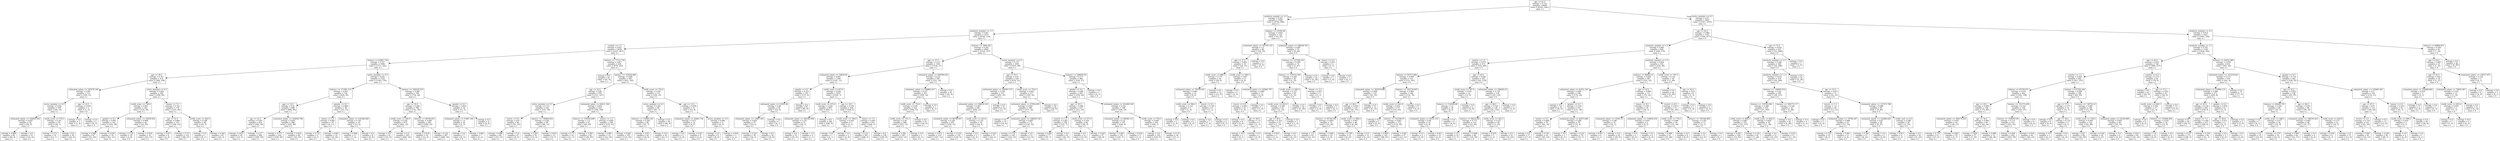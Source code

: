 digraph Tree {
node [shape=box] ;
0 [label="age <= 41.5\nentropy = 0.732\nsamples = 8000\nvalue = [6359, 1641]\nclass = ["] ;
1 [label="products_number <= 2.5\nentropy = 0.507\nsamples = 5398\nvalue = [4792, 606]\nclass = ["] ;
0 -> 1 [labeldistance=2.5, labelangle=45, headlabel="True"] ;
2 [label="products_number <= 1.5\nentropy = 0.461\nsamples = 5274\nvalue = [4760, 514]\nclass = ["] ;
1 -> 2 ;
3 [label="country <= 1.5\nentropy = 0.621\nsamples = 2634\nvalue = [2227, 407]\nclass = ["] ;
2 -> 3 ;
4 [label="balance <= 61861.736\nentropy = 0.537\nsamples = 1996\nvalue = [1751, 245]\nclass = ["] ;
3 -> 4 ;
5 [label="age <= 30.5\nentropy = 0.767\nsamples = 474\nvalue = [368, 106]\nclass = ["] ;
4 -> 5 ;
6 [label="estimated_salary <= 197479.148\nentropy = 0.491\nsamples = 112\nvalue = [100, 12]\nclass = ["] ;
5 -> 6 ;
7 [label="active_member <= 0.5\nentropy = 0.442\nsamples = 109\nvalue = [99, 10]\nclass = ["] ;
6 -> 7 ;
8 [label="estimated_salary <= 168025.563\nentropy = 0.616\nsamples = 59\nvalue = [50, 9]\nclass = ["] ;
7 -> 8 ;
9 [label="entropy = 0.688\nsamples = 49\nvalue = [40, 9]\nclass = ["] ;
8 -> 9 ;
10 [label="entropy = 0.0\nsamples = 10\nvalue = [10, 0]\nclass = ["] ;
8 -> 10 ;
11 [label="credit_score <= 576.5\nentropy = 0.141\nsamples = 50\nvalue = [49, 1]\nclass = ["] ;
7 -> 11 ;
12 [label="entropy = 0.371\nsamples = 14\nvalue = [13, 1]\nclass = ["] ;
11 -> 12 ;
13 [label="entropy = 0.0\nsamples = 36\nvalue = [36, 0]\nclass = ["] ;
11 -> 13 ;
14 [label="age <= 23.5\nentropy = 0.918\nsamples = 3\nvalue = [1, 2]\nclass = 0"] ;
6 -> 14 ;
15 [label="entropy = 0.0\nsamples = 1\nvalue = [1, 0]\nclass = ["] ;
14 -> 15 ;
16 [label="entropy = 0.0\nsamples = 2\nvalue = [0, 2]\nclass = 0"] ;
14 -> 16 ;
17 [label="active_member <= 0.5\nentropy = 0.826\nsamples = 362\nvalue = [268, 94]\nclass = ["] ;
5 -> 17 ;
18 [label="credit_score <= 720.0\nentropy = 0.901\nsamples = 183\nvalue = [125, 58]\nclass = ["] ;
17 -> 18 ;
19 [label="gender <= 0.5\nentropy = 0.841\nsamples = 141\nvalue = [103, 38]\nclass = ["] ;
18 -> 19 ;
20 [label="entropy = 0.964\nsamples = 67\nvalue = [41, 26]\nclass = ["] ;
19 -> 20 ;
21 [label="entropy = 0.639\nsamples = 74\nvalue = [62, 12]\nclass = ["] ;
19 -> 21 ;
22 [label="estimated_salary <= 52459.934\nentropy = 0.998\nsamples = 42\nvalue = [22, 20]\nclass = ["] ;
18 -> 22 ;
23 [label="entropy = 0.722\nsamples = 10\nvalue = [2, 8]\nclass = 0"] ;
22 -> 23 ;
24 [label="entropy = 0.954\nsamples = 32\nvalue = [20, 12]\nclass = ["] ;
22 -> 24 ;
25 [label="tenure <= 7.5\nentropy = 0.724\nsamples = 179\nvalue = [143, 36]\nclass = ["] ;
17 -> 25 ;
26 [label="age <= 31.5\nentropy = 0.808\nsamples = 133\nvalue = [100, 33]\nclass = ["] ;
25 -> 26 ;
27 [label="entropy = 0.811\nsamples = 8\nvalue = [2, 6]\nclass = 0"] ;
26 -> 27 ;
28 [label="entropy = 0.753\nsamples = 125\nvalue = [98, 27]\nclass = ["] ;
26 -> 28 ;
29 [label="credit_score <= 420.5\nentropy = 0.348\nsamples = 46\nvalue = [43, 3]\nclass = ["] ;
25 -> 29 ;
30 [label="entropy = 0.0\nsamples = 1\nvalue = [0, 1]\nclass = 0"] ;
29 -> 30 ;
31 [label="entropy = 0.262\nsamples = 45\nvalue = [43, 2]\nclass = ["] ;
29 -> 31 ;
32 [label="active_member <= 0.5\nentropy = 0.441\nsamples = 1522\nvalue = [1383, 139]\nclass = ["] ;
4 -> 32 ;
33 [label="balance <= 171881.125\nentropy = 0.561\nsamples = 724\nvalue = [629, 95]\nclass = ["] ;
32 -> 33 ;
34 [label="age <= 35.5\nentropy = 0.52\nsamples = 686\nvalue = [606, 80]\nclass = ["] ;
33 -> 34 ;
35 [label="age <= 22.5\nentropy = 0.407\nsamples = 418\nvalue = [384, 34]\nclass = ["] ;
34 -> 35 ;
36 [label="entropy = 0.811\nsamples = 20\nvalue = [15, 5]\nclass = ["] ;
35 -> 36 ;
37 [label="entropy = 0.377\nsamples = 398\nvalue = [369, 29]\nclass = ["] ;
35 -> 37 ;
38 [label="estimated_salary <= 162830.789\nentropy = 0.661\nsamples = 268\nvalue = [222, 46]\nclass = ["] ;
34 -> 38 ;
39 [label="entropy = 0.575\nsamples = 220\nvalue = [190, 30]\nclass = ["] ;
38 -> 39 ;
40 [label="entropy = 0.918\nsamples = 48\nvalue = [32, 16]\nclass = ["] ;
38 -> 40 ;
41 [label="gender <= 0.5\nentropy = 0.968\nsamples = 38\nvalue = [23, 15]\nclass = ["] ;
33 -> 41 ;
42 [label="tenure <= 1.5\nentropy = 0.982\nsamples = 19\nvalue = [8, 11]\nclass = 0"] ;
41 -> 42 ;
43 [label="entropy = 0.722\nsamples = 5\nvalue = [4, 1]\nclass = ["] ;
42 -> 43 ;
44 [label="entropy = 0.863\nsamples = 14\nvalue = [4, 10]\nclass = 0"] ;
42 -> 44 ;
45 [label="estimated_salary <= 122548.449\nentropy = 0.742\nsamples = 19\nvalue = [15, 4]\nclass = ["] ;
41 -> 45 ;
46 [label="entropy = 0.946\nsamples = 11\nvalue = [7, 4]\nclass = ["] ;
45 -> 46 ;
47 [label="entropy = 0.0\nsamples = 8\nvalue = [8, 0]\nclass = ["] ;
45 -> 47 ;
48 [label="balance <= 180535.219\nentropy = 0.308\nsamples = 798\nvalue = [754, 44]\nclass = ["] ;
32 -> 48 ;
49 [label="age <= 35.5\nentropy = 0.286\nsamples = 780\nvalue = [741, 39]\nclass = ["] ;
48 -> 49 ;
50 [label="credit_score <= 520.5\nentropy = 0.192\nsamples = 475\nvalue = [461, 14]\nclass = ["] ;
49 -> 50 ;
51 [label="entropy = 0.0\nsamples = 52\nvalue = [52, 0]\nclass = ["] ;
50 -> 51 ;
52 [label="entropy = 0.21\nsamples = 423\nvalue = [409, 14]\nclass = ["] ;
50 -> 52 ;
53 [label="balance <= 80169.855\nentropy = 0.409\nsamples = 305\nvalue = [280, 25]\nclass = ["] ;
49 -> 53 ;
54 [label="entropy = 0.918\nsamples = 18\nvalue = [12, 6]\nclass = ["] ;
53 -> 54 ;
55 [label="entropy = 0.352\nsamples = 287\nvalue = [268, 19]\nclass = ["] ;
53 -> 55 ;
56 [label="gender <= 0.5\nentropy = 0.852\nsamples = 18\nvalue = [13, 5]\nclass = ["] ;
48 -> 56 ;
57 [label="estimated_salary <= 71867.166\nentropy = 1.0\nsamples = 10\nvalue = [5, 5]\nclass = ["] ;
56 -> 57 ;
58 [label="entropy = 0.0\nsamples = 3\nvalue = [0, 3]\nclass = 0"] ;
57 -> 58 ;
59 [label="entropy = 0.863\nsamples = 7\nvalue = [5, 2]\nclass = ["] ;
57 -> 59 ;
60 [label="entropy = 0.0\nsamples = 8\nvalue = [8, 0]\nclass = ["] ;
56 -> 60 ;
61 [label="balance <= 77121.734\nentropy = 0.817\nsamples = 638\nvalue = [476, 162]\nclass = ["] ;
3 -> 61 ;
62 [label="entropy = 0.0\nsamples = 45\nvalue = [45, 0]\nclass = ["] ;
61 -> 62 ;
63 [label="balance <= 145016.984\nentropy = 0.846\nsamples = 593\nvalue = [431, 162]\nclass = ["] ;
61 -> 63 ;
64 [label="age <= 32.5\nentropy = 0.89\nsamples = 478\nvalue = [331, 147]\nclass = ["] ;
63 -> 64 ;
65 [label="active_member <= 0.5\nentropy = 0.733\nsamples = 185\nvalue = [147, 38]\nclass = ["] ;
64 -> 65 ;
66 [label="tenure <= 9.5\nentropy = 0.87\nsamples = 86\nvalue = [61, 25]\nclass = ["] ;
65 -> 66 ;
67 [label="entropy = 0.896\nsamples = 80\nvalue = [55, 25]\nclass = ["] ;
66 -> 67 ;
68 [label="entropy = 0.0\nsamples = 6\nvalue = [6, 0]\nclass = ["] ;
66 -> 68 ;
69 [label="balance <= 130964.824\nentropy = 0.561\nsamples = 99\nvalue = [86, 13]\nclass = ["] ;
65 -> 69 ;
70 [label="entropy = 0.391\nsamples = 78\nvalue = [72, 6]\nclass = ["] ;
69 -> 70 ;
71 [label="entropy = 0.918\nsamples = 21\nvalue = [14, 7]\nclass = ["] ;
69 -> 71 ;
72 [label="estimated_salary <= 61811.326\nentropy = 0.952\nsamples = 293\nvalue = [184, 109]\nclass = ["] ;
64 -> 72 ;
73 [label="balance <= 100164.688\nentropy = 1.0\nsamples = 97\nvalue = [49, 48]\nclass = ["] ;
72 -> 73 ;
74 [label="entropy = 0.75\nsamples = 14\nvalue = [11, 3]\nclass = ["] ;
73 -> 74 ;
75 [label="entropy = 0.995\nsamples = 83\nvalue = [38, 45]\nclass = 0"] ;
73 -> 75 ;
76 [label="tenure <= 1.5\nentropy = 0.895\nsamples = 196\nvalue = [135, 61]\nclass = ["] ;
72 -> 76 ;
77 [label="entropy = 0.995\nsamples = 35\nvalue = [16, 19]\nclass = 0"] ;
76 -> 77 ;
78 [label="entropy = 0.828\nsamples = 161\nvalue = [119, 42]\nclass = ["] ;
76 -> 78 ;
79 [label="credit_score <= 755.0\nentropy = 0.559\nsamples = 115\nvalue = [100, 15]\nclass = ["] ;
63 -> 79 ;
80 [label="active_member <= 0.5\nentropy = 0.382\nsamples = 94\nvalue = [87, 7]\nclass = ["] ;
79 -> 80 ;
81 [label="balance <= 152805.242\nentropy = 0.599\nsamples = 48\nvalue = [41, 7]\nclass = ["] ;
80 -> 81 ;
82 [label="entropy = 0.811\nsamples = 24\nvalue = [18, 6]\nclass = ["] ;
81 -> 82 ;
83 [label="entropy = 0.25\nsamples = 24\nvalue = [23, 1]\nclass = ["] ;
81 -> 83 ;
84 [label="entropy = 0.0\nsamples = 46\nvalue = [46, 0]\nclass = ["] ;
80 -> 84 ;
85 [label="age <= 31.5\nentropy = 0.959\nsamples = 21\nvalue = [13, 8]\nclass = ["] ;
79 -> 85 ;
86 [label="estimated_salary <= 59461.754\nentropy = 0.971\nsamples = 10\nvalue = [4, 6]\nclass = 0"] ;
85 -> 86 ;
87 [label="entropy = 0.0\nsamples = 2\nvalue = [2, 0]\nclass = ["] ;
86 -> 87 ;
88 [label="entropy = 0.811\nsamples = 8\nvalue = [2, 6]\nclass = 0"] ;
86 -> 88 ;
89 [label="active_member <= 0.5\nentropy = 0.684\nsamples = 11\nvalue = [9, 2]\nclass = ["] ;
85 -> 89 ;
90 [label="entropy = 0.0\nsamples = 8\nvalue = [8, 0]\nclass = ["] ;
89 -> 90 ;
91 [label="entropy = 0.918\nsamples = 3\nvalue = [1, 2]\nclass = 0"] ;
89 -> 91 ;
92 [label="balance <= 1884.345\nentropy = 0.245\nsamples = 2640\nvalue = [2533, 107]\nclass = ["] ;
2 -> 92 ;
93 [label="age <= 37.5\nentropy = 0.127\nsamples = 1545\nvalue = [1518, 27]\nclass = ["] ;
92 -> 93 ;
94 [label="estimated_salary <= 19434.04\nentropy = 0.087\nsamples = 1180\nvalue = [1167, 13]\nclass = ["] ;
93 -> 94 ;
95 [label="gender <= 0.5\nentropy = 0.251\nsamples = 143\nvalue = [137, 6]\nclass = ["] ;
94 -> 95 ;
96 [label="estimated_salary <= 19335.38\nentropy = 0.48\nsamples = 58\nvalue = [52, 6]\nclass = ["] ;
95 -> 96 ;
97 [label="estimated_salary <= 13967.205\nentropy = 0.429\nsamples = 57\nvalue = [52, 5]\nclass = ["] ;
96 -> 97 ;
98 [label="entropy = 0.552\nsamples = 39\nvalue = [34, 5]\nclass = ["] ;
97 -> 98 ;
99 [label="entropy = 0.0\nsamples = 18\nvalue = [18, 0]\nclass = ["] ;
97 -> 99 ;
100 [label="entropy = 0.0\nsamples = 1\nvalue = [0, 1]\nclass = 0"] ;
96 -> 100 ;
101 [label="entropy = 0.0\nsamples = 85\nvalue = [85, 0]\nclass = ["] ;
95 -> 101 ;
102 [label="credit_score <= 673.5\nentropy = 0.058\nsamples = 1037\nvalue = [1030, 7]\nclass = ["] ;
94 -> 102 ;
103 [label="credit_score <= 475.0\nentropy = 0.018\nsamples = 603\nvalue = [602, 1]\nclass = ["] ;
102 -> 103 ;
104 [label="estimated_salary <= 181043.969\nentropy = 0.179\nsamples = 37\nvalue = [36, 1]\nclass = ["] ;
103 -> 104 ;
105 [label="entropy = 0.0\nsamples = 35\nvalue = [35, 0]\nclass = ["] ;
104 -> 105 ;
106 [label="entropy = 1.0\nsamples = 2\nvalue = [1, 1]\nclass = ["] ;
104 -> 106 ;
107 [label="entropy = 0.0\nsamples = 566\nvalue = [566, 0]\nclass = ["] ;
103 -> 107 ;
108 [label="age <= 18.5\nentropy = 0.105\nsamples = 434\nvalue = [428, 6]\nclass = ["] ;
102 -> 108 ;
109 [label="credit_score <= 706.0\nentropy = 0.918\nsamples = 3\nvalue = [2, 1]\nclass = ["] ;
108 -> 109 ;
110 [label="entropy = 0.0\nsamples = 1\nvalue = [0, 1]\nclass = 0"] ;
109 -> 110 ;
111 [label="entropy = 0.0\nsamples = 2\nvalue = [2, 0]\nclass = ["] ;
109 -> 111 ;
112 [label="tenure <= 7.5\nentropy = 0.091\nsamples = 431\nvalue = [426, 5]\nclass = ["] ;
108 -> 112 ;
113 [label="entropy = 0.121\nsamples = 303\nvalue = [298, 5]\nclass = ["] ;
112 -> 113 ;
114 [label="entropy = 0.0\nsamples = 128\nvalue = [128, 0]\nclass = ["] ;
112 -> 114 ;
115 [label="estimated_salary <= 169798.055\nentropy = 0.235\nsamples = 365\nvalue = [351, 14]\nclass = ["] ;
93 -> 115 ;
116 [label="estimated_salary <= 168862.617\nentropy = 0.257\nsamples = 323\nvalue = [309, 14]\nclass = ["] ;
115 -> 116 ;
117 [label="credit_score <= 753.0\nentropy = 0.244\nsamples = 322\nvalue = [309, 13]\nclass = ["] ;
116 -> 117 ;
118 [label="credit_score <= 751.5\nentropy = 0.28\nsamples = 268\nvalue = [255, 13]\nclass = ["] ;
117 -> 118 ;
119 [label="entropy = 0.265\nsamples = 267\nvalue = [255, 12]\nclass = ["] ;
118 -> 119 ;
120 [label="entropy = 0.0\nsamples = 1\nvalue = [0, 1]\nclass = 0"] ;
118 -> 120 ;
121 [label="entropy = 0.0\nsamples = 54\nvalue = [54, 0]\nclass = ["] ;
117 -> 121 ;
122 [label="entropy = 0.0\nsamples = 1\nvalue = [0, 1]\nclass = 0"] ;
116 -> 122 ;
123 [label="entropy = 0.0\nsamples = 42\nvalue = [42, 0]\nclass = ["] ;
115 -> 123 ;
124 [label="active_member <= 0.5\nentropy = 0.377\nsamples = 1095\nvalue = [1015, 80]\nclass = ["] ;
92 -> 124 ;
125 [label="age <= 35.5\nentropy = 0.47\nsamples = 529\nvalue = [476, 53]\nclass = ["] ;
124 -> 125 ;
126 [label="estimated_salary <= 180547.375\nentropy = 0.356\nsamples = 312\nvalue = [291, 21]\nclass = ["] ;
125 -> 126 ;
127 [label="estimated_salary <= 158610.102\nentropy = 0.383\nsamples = 281\nvalue = [260, 21]\nclass = ["] ;
126 -> 127 ;
128 [label="estimated_salary <= 68786.957\nentropy = 0.326\nsamples = 251\nvalue = [236, 15]\nclass = ["] ;
127 -> 128 ;
129 [label="entropy = 0.472\nsamples = 119\nvalue = [107, 12]\nclass = ["] ;
128 -> 129 ;
130 [label="entropy = 0.156\nsamples = 132\nvalue = [129, 3]\nclass = ["] ;
128 -> 130 ;
131 [label="credit_score <= 523.0\nentropy = 0.722\nsamples = 30\nvalue = [24, 6]\nclass = ["] ;
127 -> 131 ;
132 [label="entropy = 0.0\nsamples = 3\nvalue = [0, 3]\nclass = 0"] ;
131 -> 132 ;
133 [label="entropy = 0.503\nsamples = 27\nvalue = [24, 3]\nclass = ["] ;
131 -> 133 ;
134 [label="entropy = 0.0\nsamples = 31\nvalue = [31, 0]\nclass = ["] ;
126 -> 134 ;
135 [label="credit_score <= 754.5\nentropy = 0.603\nsamples = 217\nvalue = [185, 32]\nclass = ["] ;
125 -> 135 ;
136 [label="estimated_salary <= 27922.605\nentropy = 0.656\nsamples = 189\nvalue = [157, 32]\nclass = ["] ;
135 -> 136 ;
137 [label="entropy = 0.0\nsamples = 18\nvalue = [18, 0]\nclass = ["] ;
136 -> 137 ;
138 [label="estimated_salary <= 188659.156\nentropy = 0.695\nsamples = 171\nvalue = [139, 32]\nclass = ["] ;
136 -> 138 ;
139 [label="entropy = 0.732\nsamples = 156\nvalue = [124, 32]\nclass = ["] ;
138 -> 139 ;
140 [label="entropy = 0.0\nsamples = 15\nvalue = [15, 0]\nclass = ["] ;
138 -> 140 ;
141 [label="entropy = 0.0\nsamples = 28\nvalue = [28, 0]\nclass = ["] ;
135 -> 141 ;
142 [label="balance <= 208650.93\nentropy = 0.277\nsamples = 566\nvalue = [539, 27]\nclass = ["] ;
124 -> 142 ;
143 [label="gender <= 0.5\nentropy = 0.269\nsamples = 565\nvalue = [539, 26]\nclass = ["] ;
142 -> 143 ;
144 [label="age <= 35.5\nentropy = 0.368\nsamples = 227\nvalue = [211, 16]\nclass = ["] ;
143 -> 144 ;
145 [label="country <= 1.5\nentropy = 0.262\nsamples = 158\nvalue = [151, 7]\nclass = ["] ;
144 -> 145 ;
146 [label="entropy = 0.439\nsamples = 77\nvalue = [70, 7]\nclass = ["] ;
145 -> 146 ;
147 [label="entropy = 0.0\nsamples = 81\nvalue = [81, 0]\nclass = ["] ;
145 -> 147 ;
148 [label="credit_score <= 573.5\nentropy = 0.559\nsamples = 69\nvalue = [60, 9]\nclass = ["] ;
144 -> 148 ;
149 [label="entropy = 0.0\nsamples = 12\nvalue = [12, 0]\nclass = ["] ;
148 -> 149 ;
150 [label="entropy = 0.629\nsamples = 57\nvalue = [48, 9]\nclass = ["] ;
148 -> 150 ;
151 [label="estimated_salary <= 101489.199\nentropy = 0.192\nsamples = 338\nvalue = [328, 10]\nclass = ["] ;
143 -> 151 ;
152 [label="estimated_salary <= 99506.113\nentropy = 0.32\nsamples = 155\nvalue = [146, 9]\nclass = ["] ;
151 -> 152 ;
153 [label="entropy = 0.269\nsamples = 152\nvalue = [145, 7]\nclass = ["] ;
152 -> 153 ;
154 [label="entropy = 0.918\nsamples = 3\nvalue = [1, 2]\nclass = 0"] ;
152 -> 154 ;
155 [label="credit_score <= 762.5\nentropy = 0.049\nsamples = 183\nvalue = [182, 1]\nclass = ["] ;
151 -> 155 ;
156 [label="entropy = 0.0\nsamples = 145\nvalue = [145, 0]\nclass = ["] ;
155 -> 156 ;
157 [label="entropy = 0.176\nsamples = 38\nvalue = [37, 1]\nclass = ["] ;
155 -> 157 ;
158 [label="entropy = 0.0\nsamples = 1\nvalue = [0, 1]\nclass = 0"] ;
142 -> 158 ;
159 [label="balance <= 23194.08\nentropy = 0.824\nsamples = 124\nvalue = [32, 92]\nclass = 0"] ;
1 -> 159 ;
160 [label="estimated_salary <= 167555.125\nentropy = 1.0\nsamples = 48\nvalue = [24, 24]\nclass = ["] ;
159 -> 160 ;
161 [label="age <= 37.5\nentropy = 0.961\nsamples = 39\nvalue = [24, 15]\nclass = ["] ;
160 -> 161 ;
162 [label="credit_score <= 689.5\nentropy = 0.779\nsamples = 26\nvalue = [20, 6]\nclass = ["] ;
161 -> 162 ;
163 [label="estimated_salary <= 76378.035\nentropy = 0.985\nsamples = 14\nvalue = [8, 6]\nclass = ["] ;
162 -> 163 ;
164 [label="credit_score <= 594.5\nentropy = 0.722\nsamples = 5\nvalue = [1, 4]\nclass = 0"] ;
163 -> 164 ;
165 [label="entropy = 0.0\nsamples = 1\nvalue = [1, 0]\nclass = ["] ;
164 -> 165 ;
166 [label="entropy = 0.0\nsamples = 4\nvalue = [0, 4]\nclass = 0"] ;
164 -> 166 ;
167 [label="tenure <= 9.5\nentropy = 0.764\nsamples = 9\nvalue = [7, 2]\nclass = ["] ;
163 -> 167 ;
168 [label="entropy = 0.0\nsamples = 7\nvalue = [7, 0]\nclass = ["] ;
167 -> 168 ;
169 [label="entropy = 0.0\nsamples = 2\nvalue = [0, 2]\nclass = 0"] ;
167 -> 169 ;
170 [label="entropy = 0.0\nsamples = 12\nvalue = [12, 0]\nclass = ["] ;
162 -> 170 ;
171 [label="credit_score <= 584.5\nentropy = 0.89\nsamples = 13\nvalue = [4, 9]\nclass = 0"] ;
161 -> 171 ;
172 [label="entropy = 0.0\nsamples = 2\nvalue = [2, 0]\nclass = ["] ;
171 -> 172 ;
173 [label="estimated_salary <= 145862.797\nentropy = 0.684\nsamples = 11\nvalue = [2, 9]\nclass = 0"] ;
171 -> 173 ;
174 [label="tenure <= 9.0\nentropy = 0.469\nsamples = 10\nvalue = [1, 9]\nclass = 0"] ;
173 -> 174 ;
175 [label="entropy = 0.0\nsamples = 8\nvalue = [0, 8]\nclass = 0"] ;
174 -> 175 ;
176 [label="age <= 40.0\nentropy = 1.0\nsamples = 2\nvalue = [1, 1]\nclass = ["] ;
174 -> 176 ;
177 [label="entropy = 0.0\nsamples = 1\nvalue = [0, 1]\nclass = 0"] ;
176 -> 177 ;
178 [label="entropy = 0.0\nsamples = 1\nvalue = [1, 0]\nclass = ["] ;
176 -> 178 ;
179 [label="entropy = 0.0\nsamples = 1\nvalue = [1, 0]\nclass = ["] ;
173 -> 179 ;
180 [label="entropy = 0.0\nsamples = 9\nvalue = [0, 9]\nclass = 0"] ;
160 -> 180 ;
181 [label="estimated_salary <= 188544.703\nentropy = 0.485\nsamples = 76\nvalue = [8, 68]\nclass = 0"] ;
159 -> 181 ;
182 [label="balance <= 127558.316\nentropy = 0.364\nsamples = 72\nvalue = [5, 67]\nclass = 0"] ;
181 -> 182 ;
183 [label="balance <= 125514.504\nentropy = 0.562\nsamples = 38\nvalue = [5, 33]\nclass = 0"] ;
182 -> 183 ;
184 [label="credit_score <= 645.5\nentropy = 0.323\nsamples = 34\nvalue = [2, 32]\nclass = 0"] ;
183 -> 184 ;
185 [label="credit_score <= 633.0\nentropy = 0.544\nsamples = 16\nvalue = [2, 14]\nclass = 0"] ;
184 -> 185 ;
186 [label="age <= 30.0\nentropy = 0.353\nsamples = 15\nvalue = [1, 14]\nclass = 0"] ;
185 -> 186 ;
187 [label="entropy = 0.918\nsamples = 3\nvalue = [1, 2]\nclass = 0"] ;
186 -> 187 ;
188 [label="entropy = 0.0\nsamples = 12\nvalue = [0, 12]\nclass = 0"] ;
186 -> 188 ;
189 [label="entropy = 0.0\nsamples = 1\nvalue = [1, 0]\nclass = ["] ;
185 -> 189 ;
190 [label="entropy = 0.0\nsamples = 18\nvalue = [0, 18]\nclass = 0"] ;
184 -> 190 ;
191 [label="tenure <= 5.5\nentropy = 0.811\nsamples = 4\nvalue = [3, 1]\nclass = ["] ;
183 -> 191 ;
192 [label="entropy = 0.0\nsamples = 3\nvalue = [3, 0]\nclass = ["] ;
191 -> 192 ;
193 [label="entropy = 0.0\nsamples = 1\nvalue = [0, 1]\nclass = 0"] ;
191 -> 193 ;
194 [label="entropy = 0.0\nsamples = 34\nvalue = [0, 34]\nclass = 0"] ;
182 -> 194 ;
195 [label="tenure <= 5.0\nentropy = 0.811\nsamples = 4\nvalue = [3, 1]\nclass = ["] ;
181 -> 195 ;
196 [label="entropy = 0.0\nsamples = 3\nvalue = [3, 0]\nclass = ["] ;
195 -> 196 ;
197 [label="entropy = 0.0\nsamples = 1\nvalue = [0, 1]\nclass = 0"] ;
195 -> 197 ;
198 [label="active_member <= 0.5\nentropy = 0.97\nsamples = 2602\nvalue = [1567, 1035]\nclass = ["] ;
0 -> 198 [labeldistance=2.5, labelangle=-45, headlabel="False"] ;
199 [label="age <= 50.5\nentropy = 0.984\nsamples = 1181\nvalue = [504, 677]\nclass = 0"] ;
198 -> 199 ;
200 [label="products_number <= 1.5\nentropy = 0.995\nsamples = 828\nvalue = [449, 379]\nclass = ["] ;
199 -> 200 ;
201 [label="country <= 1.5\nentropy = 0.975\nsamples = 473\nvalue = [193, 280]\nclass = 0"] ;
200 -> 201 ;
202 [label="balance <= 81571.484\nentropy = 0.999\nsamples = 312\nvalue = [151, 161]\nclass = 0"] ;
201 -> 202 ;
203 [label="estimated_salary <= 182270.648\nentropy = 0.894\nsamples = 132\nvalue = [41, 91]\nclass = 0"] ;
202 -> 203 ;
204 [label="age <= 46.5\nentropy = 0.929\nsamples = 119\nvalue = [41, 78]\nclass = 0"] ;
203 -> 204 ;
205 [label="balance <= 65740.281\nentropy = 0.993\nsamples = 73\nvalue = [33, 40]\nclass = 0"] ;
204 -> 205 ;
206 [label="entropy = 1.0\nsamples = 63\nvalue = [32, 31]\nclass = ["] ;
205 -> 206 ;
207 [label="entropy = 0.469\nsamples = 10\nvalue = [1, 9]\nclass = 0"] ;
205 -> 207 ;
208 [label="credit_score <= 699.5\nentropy = 0.667\nsamples = 46\nvalue = [8, 38]\nclass = 0"] ;
204 -> 208 ;
209 [label="entropy = 0.799\nsamples = 33\nvalue = [8, 25]\nclass = 0"] ;
208 -> 209 ;
210 [label="entropy = 0.0\nsamples = 13\nvalue = [0, 13]\nclass = 0"] ;
208 -> 210 ;
211 [label="entropy = 0.0\nsamples = 13\nvalue = [0, 13]\nclass = 0"] ;
203 -> 211 ;
212 [label="balance <= 193170.695\nentropy = 0.964\nsamples = 180\nvalue = [110, 70]\nclass = ["] ;
202 -> 212 ;
213 [label="credit_score <= 441.0\nentropy = 0.952\nsamples = 175\nvalue = [110, 65]\nclass = ["] ;
212 -> 213 ;
214 [label="entropy = 0.0\nsamples = 3\nvalue = [0, 3]\nclass = 0"] ;
213 -> 214 ;
215 [label="balance <= 162296.07\nentropy = 0.943\nsamples = 172\nvalue = [110, 62]\nclass = ["] ;
213 -> 215 ;
216 [label="entropy = 0.909\nsamples = 145\nvalue = [98, 47]\nclass = ["] ;
215 -> 216 ;
217 [label="entropy = 0.991\nsamples = 27\nvalue = [12, 15]\nclass = 0"] ;
215 -> 217 ;
218 [label="entropy = 0.0\nsamples = 5\nvalue = [0, 5]\nclass = 0"] ;
212 -> 218 ;
219 [label="age <= 42.5\nentropy = 0.828\nsamples = 161\nvalue = [42, 119]\nclass = 0"] ;
201 -> 219 ;
220 [label="credit_score <= 767.5\nentropy = 0.976\nsamples = 22\nvalue = [13, 9]\nclass = ["] ;
219 -> 220 ;
221 [label="balance <= 154209.68\nentropy = 1.0\nsamples = 18\nvalue = [9, 9]\nclass = ["] ;
220 -> 221 ;
222 [label="estimated_salary <= 29121.555\nentropy = 0.94\nsamples = 14\nvalue = [5, 9]\nclass = 0"] ;
221 -> 222 ;
223 [label="entropy = 0.0\nsamples = 2\nvalue = [2, 0]\nclass = ["] ;
222 -> 223 ;
224 [label="entropy = 0.811\nsamples = 12\nvalue = [3, 9]\nclass = 0"] ;
222 -> 224 ;
225 [label="entropy = 0.0\nsamples = 4\nvalue = [4, 0]\nclass = ["] ;
221 -> 225 ;
226 [label="entropy = 0.0\nsamples = 4\nvalue = [4, 0]\nclass = ["] ;
220 -> 226 ;
227 [label="estimated_salary <= 196629.25\nentropy = 0.739\nsamples = 139\nvalue = [29, 110]\nclass = 0"] ;
219 -> 227 ;
228 [label="age <= 48.5\nentropy = 0.704\nsamples = 136\nvalue = [26, 110]\nclass = 0"] ;
227 -> 228 ;
229 [label="balance <= 98222.68\nentropy = 0.773\nsamples = 110\nvalue = [25, 85]\nclass = 0"] ;
228 -> 229 ;
230 [label="entropy = 1.0\nsamples = 14\nvalue = [7, 7]\nclass = ["] ;
229 -> 230 ;
231 [label="entropy = 0.696\nsamples = 96\nvalue = [18, 78]\nclass = 0"] ;
229 -> 231 ;
232 [label="credit_score <= 503.5\nentropy = 0.235\nsamples = 26\nvalue = [1, 25]\nclass = 0"] ;
228 -> 232 ;
233 [label="entropy = 0.918\nsamples = 3\nvalue = [1, 2]\nclass = 0"] ;
232 -> 233 ;
234 [label="entropy = 0.0\nsamples = 23\nvalue = [0, 23]\nclass = 0"] ;
232 -> 234 ;
235 [label="entropy = 0.0\nsamples = 3\nvalue = [3, 0]\nclass = ["] ;
227 -> 235 ;
236 [label="products_number <= 2.5\nentropy = 0.854\nsamples = 355\nvalue = [256, 99]\nclass = ["] ;
200 -> 236 ;
237 [label="balance <= 96403.25\nentropy = 0.644\nsamples = 305\nvalue = [255, 50]\nclass = ["] ;
236 -> 237 ;
238 [label="estimated_salary <= 42321.205\nentropy = 0.446\nsamples = 194\nvalue = [176, 18]\nclass = ["] ;
237 -> 238 ;
239 [label="entropy = 0.0\nsamples = 39\nvalue = [39, 0]\nclass = ["] ;
238 -> 239 ;
240 [label="gender <= 0.5\nentropy = 0.518\nsamples = 155\nvalue = [137, 18]\nclass = ["] ;
238 -> 240 ;
241 [label="tenure <= 2.5\nentropy = 0.689\nsamples = 76\nvalue = [62, 14]\nclass = ["] ;
240 -> 241 ;
242 [label="entropy = 0.0\nsamples = 17\nvalue = [17, 0]\nclass = ["] ;
241 -> 242 ;
243 [label="entropy = 0.791\nsamples = 59\nvalue = [45, 14]\nclass = ["] ;
241 -> 243 ;
244 [label="estimated_salary <= 43073.885\nentropy = 0.289\nsamples = 79\nvalue = [75, 4]\nclass = ["] ;
240 -> 244 ;
245 [label="entropy = 0.0\nsamples = 1\nvalue = [0, 1]\nclass = 0"] ;
244 -> 245 ;
246 [label="entropy = 0.235\nsamples = 78\nvalue = [75, 3]\nclass = ["] ;
244 -> 246 ;
247 [label="age <= 43.5\nentropy = 0.866\nsamples = 111\nvalue = [79, 32]\nclass = ["] ;
237 -> 247 ;
248 [label="tenure <= 8.5\nentropy = 0.391\nsamples = 39\nvalue = [36, 3]\nclass = ["] ;
247 -> 248 ;
249 [label="estimated_salary <= 14301.51\nentropy = 0.196\nsamples = 33\nvalue = [32, 1]\nclass = ["] ;
248 -> 249 ;
250 [label="entropy = 0.811\nsamples = 4\nvalue = [3, 1]\nclass = ["] ;
249 -> 250 ;
251 [label="entropy = 0.0\nsamples = 29\nvalue = [29, 0]\nclass = ["] ;
249 -> 251 ;
252 [label="estimated_salary <= 118836.254\nentropy = 0.918\nsamples = 6\nvalue = [4, 2]\nclass = ["] ;
248 -> 252 ;
253 [label="entropy = 0.0\nsamples = 2\nvalue = [0, 2]\nclass = 0"] ;
252 -> 253 ;
254 [label="entropy = 0.0\nsamples = 4\nvalue = [4, 0]\nclass = ["] ;
252 -> 254 ;
255 [label="tenure <= 8.5\nentropy = 0.973\nsamples = 72\nvalue = [43, 29]\nclass = ["] ;
247 -> 255 ;
256 [label="credit_score <= 776.5\nentropy = 0.998\nsamples = 59\nvalue = [31, 28]\nclass = ["] ;
255 -> 256 ;
257 [label="entropy = 0.998\nsamples = 53\nvalue = [25, 28]\nclass = 0"] ;
256 -> 257 ;
258 [label="entropy = 0.0\nsamples = 6\nvalue = [6, 0]\nclass = ["] ;
256 -> 258 ;
259 [label="balance <= 185166.969\nentropy = 0.391\nsamples = 13\nvalue = [12, 1]\nclass = ["] ;
255 -> 259 ;
260 [label="entropy = 0.0\nsamples = 12\nvalue = [12, 0]\nclass = ["] ;
259 -> 260 ;
261 [label="entropy = 0.0\nsamples = 1\nvalue = [0, 1]\nclass = 0"] ;
259 -> 261 ;
262 [label="credit_score <= 761.5\nentropy = 0.141\nsamples = 50\nvalue = [1, 49]\nclass = 0"] ;
236 -> 262 ;
263 [label="entropy = 0.0\nsamples = 44\nvalue = [0, 44]\nclass = 0"] ;
262 -> 263 ;
264 [label="age <= 42.5\nentropy = 0.65\nsamples = 6\nvalue = [1, 5]\nclass = 0"] ;
262 -> 264 ;
265 [label="entropy = 0.0\nsamples = 1\nvalue = [1, 0]\nclass = ["] ;
264 -> 265 ;
266 [label="entropy = 0.0\nsamples = 5\nvalue = [0, 5]\nclass = 0"] ;
264 -> 266 ;
267 [label="age <= 73.5\nentropy = 0.624\nsamples = 353\nvalue = [55, 298]\nclass = 0"] ;
199 -> 267 ;
268 [label="products_number <= 2.5\nentropy = 0.594\nsamples = 348\nvalue = [50, 298]\nclass = 0"] ;
267 -> 268 ;
269 [label="products_number <= 1.5\nentropy = 0.632\nsamples = 314\nvalue = [50, 264]\nclass = 0"] ;
268 -> 269 ;
270 [label="balance <= 136995.016\nentropy = 0.521\nsamples = 239\nvalue = [28, 211]\nclass = 0"] ;
269 -> 270 ;
271 [label="balance <= 120793.082\nentropy = 0.586\nsamples = 192\nvalue = [27, 165]\nclass = 0"] ;
270 -> 271 ;
272 [label="credit_score <= 698.5\nentropy = 0.483\nsamples = 153\nvalue = [16, 137]\nclass = 0"] ;
271 -> 272 ;
273 [label="entropy = 0.581\nsamples = 108\nvalue = [15, 93]\nclass = 0"] ;
272 -> 273 ;
274 [label="entropy = 0.154\nsamples = 45\nvalue = [1, 44]\nclass = 0"] ;
272 -> 274 ;
275 [label="credit_score <= 602.0\nentropy = 0.858\nsamples = 39\nvalue = [11, 28]\nclass = 0"] ;
271 -> 275 ;
276 [label="entropy = 0.0\nsamples = 12\nvalue = [0, 12]\nclass = 0"] ;
275 -> 276 ;
277 [label="entropy = 0.975\nsamples = 27\nvalue = [11, 16]\nclass = 0"] ;
275 -> 277 ;
278 [label="balance <= 189175.117\nentropy = 0.149\nsamples = 47\nvalue = [1, 46]\nclass = 0"] ;
270 -> 278 ;
279 [label="entropy = 0.0\nsamples = 46\nvalue = [0, 46]\nclass = 0"] ;
278 -> 279 ;
280 [label="entropy = 0.0\nsamples = 1\nvalue = [1, 0]\nclass = ["] ;
278 -> 280 ;
281 [label="age <= 53.5\nentropy = 0.873\nsamples = 75\nvalue = [22, 53]\nclass = 0"] ;
269 -> 281 ;
282 [label="tenure <= 1.5\nentropy = 1.0\nsamples = 26\nvalue = [13, 13]\nclass = ["] ;
281 -> 282 ;
283 [label="entropy = 0.0\nsamples = 3\nvalue = [0, 3]\nclass = 0"] ;
282 -> 283 ;
284 [label="estimated_salary <= 70760.297\nentropy = 0.988\nsamples = 23\nvalue = [13, 10]\nclass = ["] ;
282 -> 284 ;
285 [label="entropy = 0.722\nsamples = 10\nvalue = [8, 2]\nclass = ["] ;
284 -> 285 ;
286 [label="entropy = 0.961\nsamples = 13\nvalue = [5, 8]\nclass = 0"] ;
284 -> 286 ;
287 [label="estimated_salary <= 127273.766\nentropy = 0.688\nsamples = 49\nvalue = [9, 40]\nclass = 0"] ;
281 -> 287 ;
288 [label="estimated_salary <= 122689.645\nentropy = 0.85\nsamples = 29\nvalue = [8, 21]\nclass = 0"] ;
287 -> 288 ;
289 [label="entropy = 0.764\nsamples = 27\nvalue = [6, 21]\nclass = 0"] ;
288 -> 289 ;
290 [label="entropy = 0.0\nsamples = 2\nvalue = [2, 0]\nclass = ["] ;
288 -> 290 ;
291 [label="credit_card <= 0.5\nentropy = 0.286\nsamples = 20\nvalue = [1, 19]\nclass = 0"] ;
287 -> 291 ;
292 [label="entropy = 0.811\nsamples = 4\nvalue = [1, 3]\nclass = 0"] ;
291 -> 292 ;
293 [label="entropy = 0.0\nsamples = 16\nvalue = [0, 16]\nclass = 0"] ;
291 -> 293 ;
294 [label="entropy = 0.0\nsamples = 34\nvalue = [0, 34]\nclass = 0"] ;
268 -> 294 ;
295 [label="entropy = 0.0\nsamples = 5\nvalue = [5, 0]\nclass = ["] ;
267 -> 295 ;
296 [label="products_number <= 2.5\nentropy = 0.814\nsamples = 1421\nvalue = [1063, 358]\nclass = ["] ;
198 -> 296 ;
297 [label="products_number <= 1.5\nentropy = 0.765\nsamples = 1358\nvalue = [1056, 302]\nclass = ["] ;
296 -> 297 ;
298 [label="age <= 65.5\nentropy = 0.911\nsamples = 726\nvalue = [489, 237]\nclass = ["] ;
297 -> 298 ;
299 [label="country <= 1.5\nentropy = 0.943\nsamples = 642\nvalue = [411, 231]\nclass = ["] ;
298 -> 299 ;
300 [label="balance <= 65759.971\nentropy = 0.874\nsamples = 462\nvalue = [326, 136]\nclass = ["] ;
299 -> 300 ;
301 [label="age <= 45.5\nentropy = 0.999\nsamples = 144\nvalue = [75, 69]\nclass = ["] ;
300 -> 301 ;
302 [label="estimated_salary <= 169174.016\nentropy = 0.918\nsamples = 45\nvalue = [30, 15]\nclass = ["] ;
301 -> 302 ;
303 [label="entropy = 0.776\nsamples = 35\nvalue = [27, 8]\nclass = ["] ;
302 -> 303 ;
304 [label="entropy = 0.881\nsamples = 10\nvalue = [3, 7]\nclass = 0"] ;
302 -> 304 ;
305 [label="age <= 50.5\nentropy = 0.994\nsamples = 99\nvalue = [45, 54]\nclass = 0"] ;
301 -> 305 ;
306 [label="entropy = 0.826\nsamples = 27\nvalue = [7, 20]\nclass = 0"] ;
305 -> 306 ;
307 [label="entropy = 0.998\nsamples = 72\nvalue = [38, 34]\nclass = ["] ;
305 -> 307 ;
308 [label="balance <= 191171.609\nentropy = 0.743\nsamples = 318\nvalue = [251, 67]\nclass = ["] ;
300 -> 308 ;
309 [label="balance <= 142878.539\nentropy = 0.713\nsamples = 312\nvalue = [251, 61]\nclass = ["] ;
308 -> 309 ;
310 [label="entropy = 0.626\nsamples = 243\nvalue = [205, 38]\nclass = ["] ;
309 -> 310 ;
311 [label="entropy = 0.918\nsamples = 69\nvalue = [46, 23]\nclass = ["] ;
309 -> 311 ;
312 [label="entropy = 0.0\nsamples = 6\nvalue = [0, 6]\nclass = 0"] ;
308 -> 312 ;
313 [label="balance <= 87350.344\nentropy = 0.998\nsamples = 180\nvalue = [85, 95]\nclass = 0"] ;
299 -> 313 ;
314 [label="age <= 57.5\nentropy = 0.371\nsamples = 14\nvalue = [13, 1]\nclass = ["] ;
313 -> 314 ;
315 [label="entropy = 0.0\nsamples = 9\nvalue = [9, 0]\nclass = ["] ;
314 -> 315 ;
316 [label="age <= 58.5\nentropy = 0.722\nsamples = 5\nvalue = [4, 1]\nclass = ["] ;
314 -> 316 ;
317 [label="entropy = 0.0\nsamples = 1\nvalue = [0, 1]\nclass = 0"] ;
316 -> 317 ;
318 [label="entropy = 0.0\nsamples = 4\nvalue = [4, 0]\nclass = ["] ;
316 -> 318 ;
319 [label="balance <= 136752.43\nentropy = 0.987\nsamples = 166\nvalue = [72, 94]\nclass = 0"] ;
313 -> 319 ;
320 [label="credit_score <= 728.5\nentropy = 0.929\nsamples = 122\nvalue = [42, 80]\nclass = 0"] ;
319 -> 320 ;
321 [label="entropy = 0.97\nsamples = 98\nvalue = [39, 59]\nclass = 0"] ;
320 -> 321 ;
322 [label="entropy = 0.544\nsamples = 24\nvalue = [3, 21]\nclass = 0"] ;
320 -> 322 ;
323 [label="estimated_salary <= 23530.899\nentropy = 0.902\nsamples = 44\nvalue = [30, 14]\nclass = ["] ;
319 -> 323 ;
324 [label="entropy = 0.0\nsamples = 4\nvalue = [0, 4]\nclass = 0"] ;
323 -> 324 ;
325 [label="entropy = 0.811\nsamples = 40\nvalue = [30, 10]\nclass = ["] ;
323 -> 325 ;
326 [label="country <= 0.5\nentropy = 0.371\nsamples = 84\nvalue = [78, 6]\nclass = ["] ;
298 -> 326 ;
327 [label="entropy = 0.0\nsamples = 42\nvalue = [42, 0]\nclass = ["] ;
326 -> 327 ;
328 [label="age <= 71.5\nentropy = 0.592\nsamples = 42\nvalue = [36, 6]\nclass = ["] ;
326 -> 328 ;
329 [label="credit_score <= 630.5\nentropy = 0.764\nsamples = 27\nvalue = [21, 6]\nclass = ["] ;
328 -> 329 ;
330 [label="entropy = 0.0\nsamples = 9\nvalue = [9, 0]\nclass = ["] ;
329 -> 330 ;
331 [label="balance <= 142908.406\nentropy = 0.918\nsamples = 18\nvalue = [12, 6]\nclass = ["] ;
329 -> 331 ;
332 [label="entropy = 1.0\nsamples = 12\nvalue = [6, 6]\nclass = ["] ;
331 -> 332 ;
333 [label="entropy = 0.0\nsamples = 6\nvalue = [6, 0]\nclass = ["] ;
331 -> 333 ;
334 [label="entropy = 0.0\nsamples = 15\nvalue = [15, 0]\nclass = ["] ;
328 -> 334 ;
335 [label="balance <= 43031.969\nentropy = 0.478\nsamples = 632\nvalue = [567, 65]\nclass = ["] ;
297 -> 335 ;
336 [label="estimated_salary <= 161214.641\nentropy = 0.172\nsamples = 350\nvalue = [341, 9]\nclass = ["] ;
335 -> 336 ;
337 [label="estimated_salary <= 155994.133\nentropy = 0.209\nsamples = 273\nvalue = [264, 9]\nclass = ["] ;
336 -> 337 ;
338 [label="age <= 43.5\nentropy = 0.156\nsamples = 265\nvalue = [259, 6]\nclass = ["] ;
337 -> 338 ;
339 [label="entropy = 0.0\nsamples = 50\nvalue = [50, 0]\nclass = ["] ;
338 -> 339 ;
340 [label="tenure <= 7.5\nentropy = 0.184\nsamples = 215\nvalue = [209, 6]\nclass = ["] ;
338 -> 340 ;
341 [label="entropy = 0.127\nsamples = 171\nvalue = [168, 3]\nclass = ["] ;
340 -> 341 ;
342 [label="entropy = 0.359\nsamples = 44\nvalue = [41, 3]\nclass = ["] ;
340 -> 342 ;
343 [label="gender <= 0.5\nentropy = 0.954\nsamples = 8\nvalue = [5, 3]\nclass = ["] ;
337 -> 343 ;
344 [label="age <= 60.0\nentropy = 0.971\nsamples = 5\nvalue = [2, 3]\nclass = 0"] ;
343 -> 344 ;
345 [label="entropy = 0.0\nsamples = 3\nvalue = [0, 3]\nclass = 0"] ;
344 -> 345 ;
346 [label="entropy = 0.0\nsamples = 2\nvalue = [2, 0]\nclass = ["] ;
344 -> 346 ;
347 [label="entropy = 0.0\nsamples = 3\nvalue = [3, 0]\nclass = ["] ;
343 -> 347 ;
348 [label="entropy = 0.0\nsamples = 77\nvalue = [77, 0]\nclass = ["] ;
336 -> 348 ;
349 [label="gender <= 0.5\nentropy = 0.719\nsamples = 282\nvalue = [226, 56]\nclass = ["] ;
335 -> 349 ;
350 [label="age <= 45.5\nentropy = 0.852\nsamples = 126\nvalue = [91, 35]\nclass = ["] ;
349 -> 350 ;
351 [label="balance <= 60449.703\nentropy = 0.544\nsamples = 40\nvalue = [35, 5]\nclass = ["] ;
350 -> 351 ;
352 [label="entropy = 0.0\nsamples = 1\nvalue = [0, 1]\nclass = 0"] ;
351 -> 352 ;
353 [label="credit_score <= 596.5\nentropy = 0.477\nsamples = 39\nvalue = [35, 4]\nclass = ["] ;
351 -> 353 ;
354 [label="entropy = 0.0\nsamples = 10\nvalue = [10, 0]\nclass = ["] ;
353 -> 354 ;
355 [label="entropy = 0.579\nsamples = 29\nvalue = [25, 4]\nclass = ["] ;
353 -> 355 ;
356 [label="age <= 60.5\nentropy = 0.933\nsamples = 86\nvalue = [56, 30]\nclass = ["] ;
350 -> 356 ;
357 [label="estimated_salary <= 188193.633\nentropy = 0.982\nsamples = 64\nvalue = [37, 27]\nclass = ["] ;
356 -> 357 ;
358 [label="entropy = 0.993\nsamples = 60\nvalue = [33, 27]\nclass = ["] ;
357 -> 358 ;
359 [label="entropy = 0.0\nsamples = 4\nvalue = [4, 0]\nclass = ["] ;
357 -> 359 ;
360 [label="credit_score <= 610.0\nentropy = 0.575\nsamples = 22\nvalue = [19, 3]\nclass = ["] ;
356 -> 360 ;
361 [label="entropy = 0.918\nsamples = 9\nvalue = [6, 3]\nclass = ["] ;
360 -> 361 ;
362 [label="entropy = 0.0\nsamples = 13\nvalue = [13, 0]\nclass = ["] ;
360 -> 362 ;
363 [label="estimated_salary <= 155681.461\nentropy = 0.57\nsamples = 156\nvalue = [135, 21]\nclass = ["] ;
349 -> 363 ;
364 [label="age <= 67.5\nentropy = 0.67\nsamples = 114\nvalue = [94, 20]\nclass = ["] ;
363 -> 364 ;
365 [label="tenure <= 4.5\nentropy = 0.718\nsamples = 101\nvalue = [81, 20]\nclass = ["] ;
364 -> 365 ;
366 [label="entropy = 0.867\nsamples = 45\nvalue = [32, 13]\nclass = ["] ;
365 -> 366 ;
367 [label="entropy = 0.544\nsamples = 56\nvalue = [49, 7]\nclass = ["] ;
365 -> 367 ;
368 [label="entropy = 0.0\nsamples = 13\nvalue = [13, 0]\nclass = ["] ;
364 -> 368 ;
369 [label="tenure <= 0.5\nentropy = 0.162\nsamples = 42\nvalue = [41, 1]\nclass = ["] ;
363 -> 369 ;
370 [label="credit_score <= 699.5\nentropy = 0.918\nsamples = 3\nvalue = [2, 1]\nclass = ["] ;
369 -> 370 ;
371 [label="entropy = 0.0\nsamples = 2\nvalue = [2, 0]\nclass = ["] ;
370 -> 371 ;
372 [label="entropy = 0.0\nsamples = 1\nvalue = [0, 1]\nclass = 0"] ;
370 -> 372 ;
373 [label="entropy = 0.0\nsamples = 39\nvalue = [39, 0]\nclass = ["] ;
369 -> 373 ;
374 [label="balance <= 60800.871\nentropy = 0.503\nsamples = 63\nvalue = [7, 56]\nclass = 0"] ;
296 -> 374 ;
375 [label="age <= 65.5\nentropy = 0.887\nsamples = 23\nvalue = [7, 16]\nclass = 0"] ;
374 -> 375 ;
376 [label="age <= 42.5\nentropy = 0.65\nsamples = 18\nvalue = [3, 15]\nclass = 0"] ;
375 -> 376 ;
377 [label="estimated_salary <= 154668.664\nentropy = 0.918\nsamples = 3\nvalue = [2, 1]\nclass = ["] ;
376 -> 377 ;
378 [label="entropy = 0.0\nsamples = 2\nvalue = [2, 0]\nclass = ["] ;
377 -> 378 ;
379 [label="entropy = 0.0\nsamples = 1\nvalue = [0, 1]\nclass = 0"] ;
377 -> 379 ;
380 [label="estimated_salary <= 70916.387\nentropy = 0.353\nsamples = 15\nvalue = [1, 14]\nclass = 0"] ;
376 -> 380 ;
381 [label="credit_score <= 653.0\nentropy = 0.918\nsamples = 3\nvalue = [1, 2]\nclass = 0"] ;
380 -> 381 ;
382 [label="entropy = 0.0\nsamples = 1\nvalue = [1, 0]\nclass = ["] ;
381 -> 382 ;
383 [label="entropy = 0.0\nsamples = 2\nvalue = [0, 2]\nclass = 0"] ;
381 -> 383 ;
384 [label="entropy = 0.0\nsamples = 12\nvalue = [0, 12]\nclass = 0"] ;
380 -> 384 ;
385 [label="estimated_salary <= 134717.871\nentropy = 0.722\nsamples = 5\nvalue = [4, 1]\nclass = ["] ;
375 -> 385 ;
386 [label="entropy = 0.0\nsamples = 4\nvalue = [4, 0]\nclass = ["] ;
385 -> 386 ;
387 [label="entropy = 0.0\nsamples = 1\nvalue = [0, 1]\nclass = 0"] ;
385 -> 387 ;
388 [label="entropy = 0.0\nsamples = 40\nvalue = [0, 40]\nclass = 0"] ;
374 -> 388 ;
}
